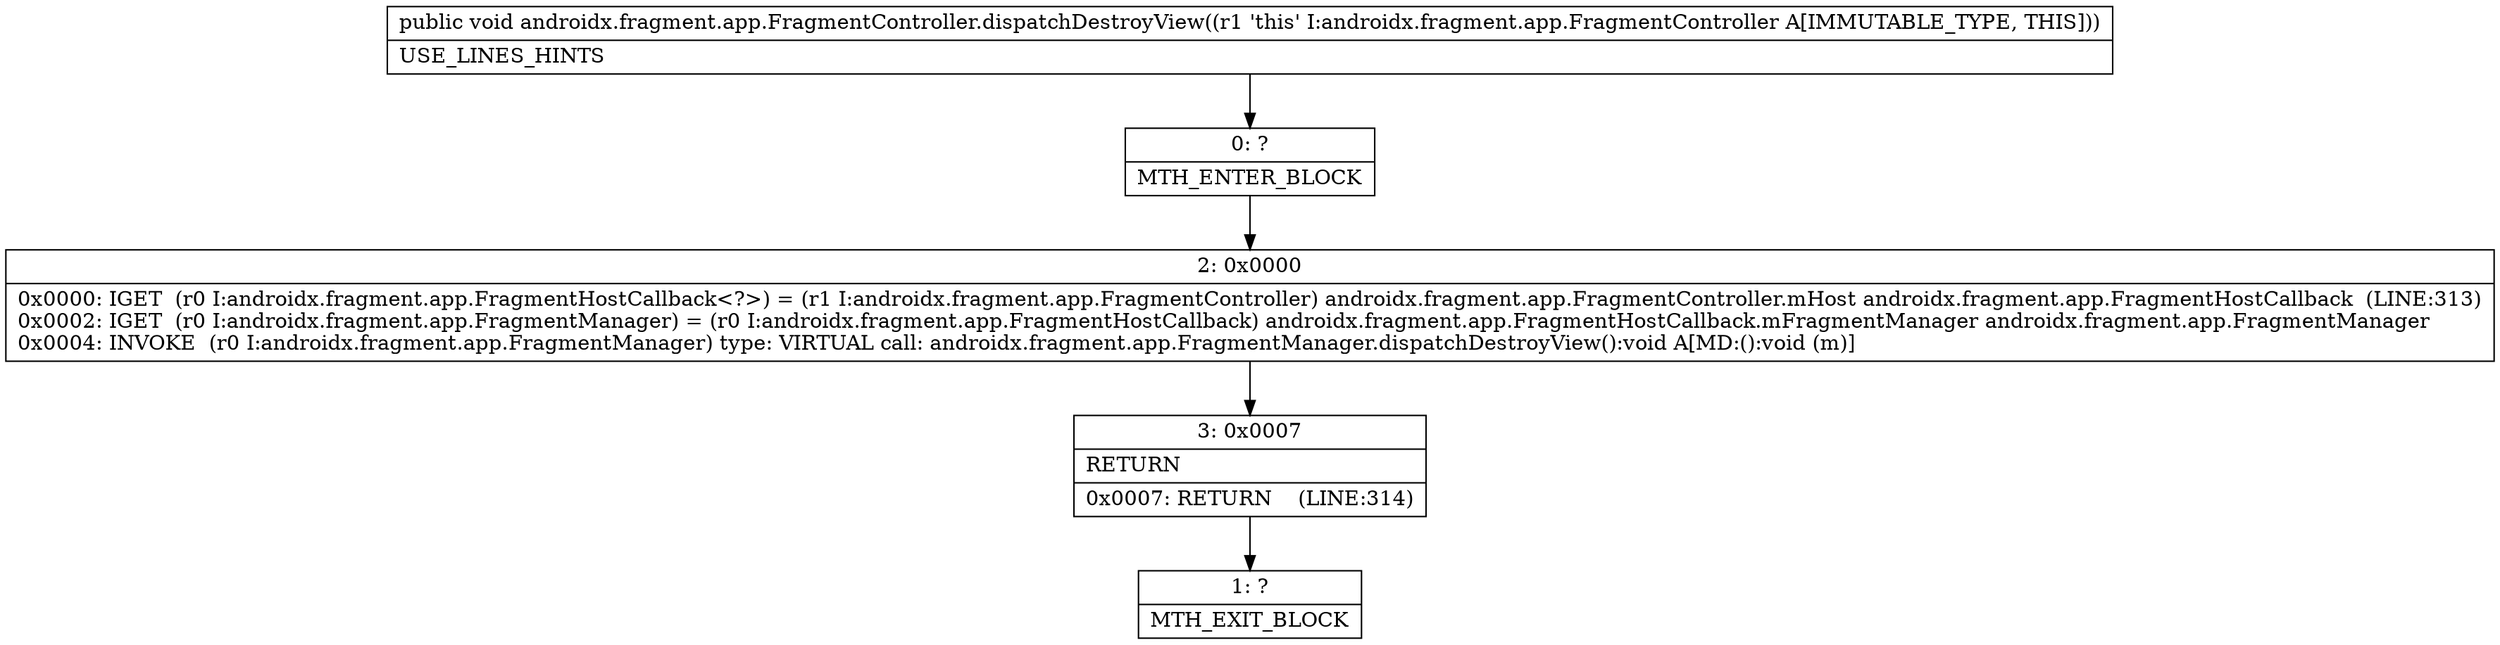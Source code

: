 digraph "CFG forandroidx.fragment.app.FragmentController.dispatchDestroyView()V" {
Node_0 [shape=record,label="{0\:\ ?|MTH_ENTER_BLOCK\l}"];
Node_2 [shape=record,label="{2\:\ 0x0000|0x0000: IGET  (r0 I:androidx.fragment.app.FragmentHostCallback\<?\>) = (r1 I:androidx.fragment.app.FragmentController) androidx.fragment.app.FragmentController.mHost androidx.fragment.app.FragmentHostCallback  (LINE:313)\l0x0002: IGET  (r0 I:androidx.fragment.app.FragmentManager) = (r0 I:androidx.fragment.app.FragmentHostCallback) androidx.fragment.app.FragmentHostCallback.mFragmentManager androidx.fragment.app.FragmentManager \l0x0004: INVOKE  (r0 I:androidx.fragment.app.FragmentManager) type: VIRTUAL call: androidx.fragment.app.FragmentManager.dispatchDestroyView():void A[MD:():void (m)]\l}"];
Node_3 [shape=record,label="{3\:\ 0x0007|RETURN\l|0x0007: RETURN    (LINE:314)\l}"];
Node_1 [shape=record,label="{1\:\ ?|MTH_EXIT_BLOCK\l}"];
MethodNode[shape=record,label="{public void androidx.fragment.app.FragmentController.dispatchDestroyView((r1 'this' I:androidx.fragment.app.FragmentController A[IMMUTABLE_TYPE, THIS]))  | USE_LINES_HINTS\l}"];
MethodNode -> Node_0;Node_0 -> Node_2;
Node_2 -> Node_3;
Node_3 -> Node_1;
}

